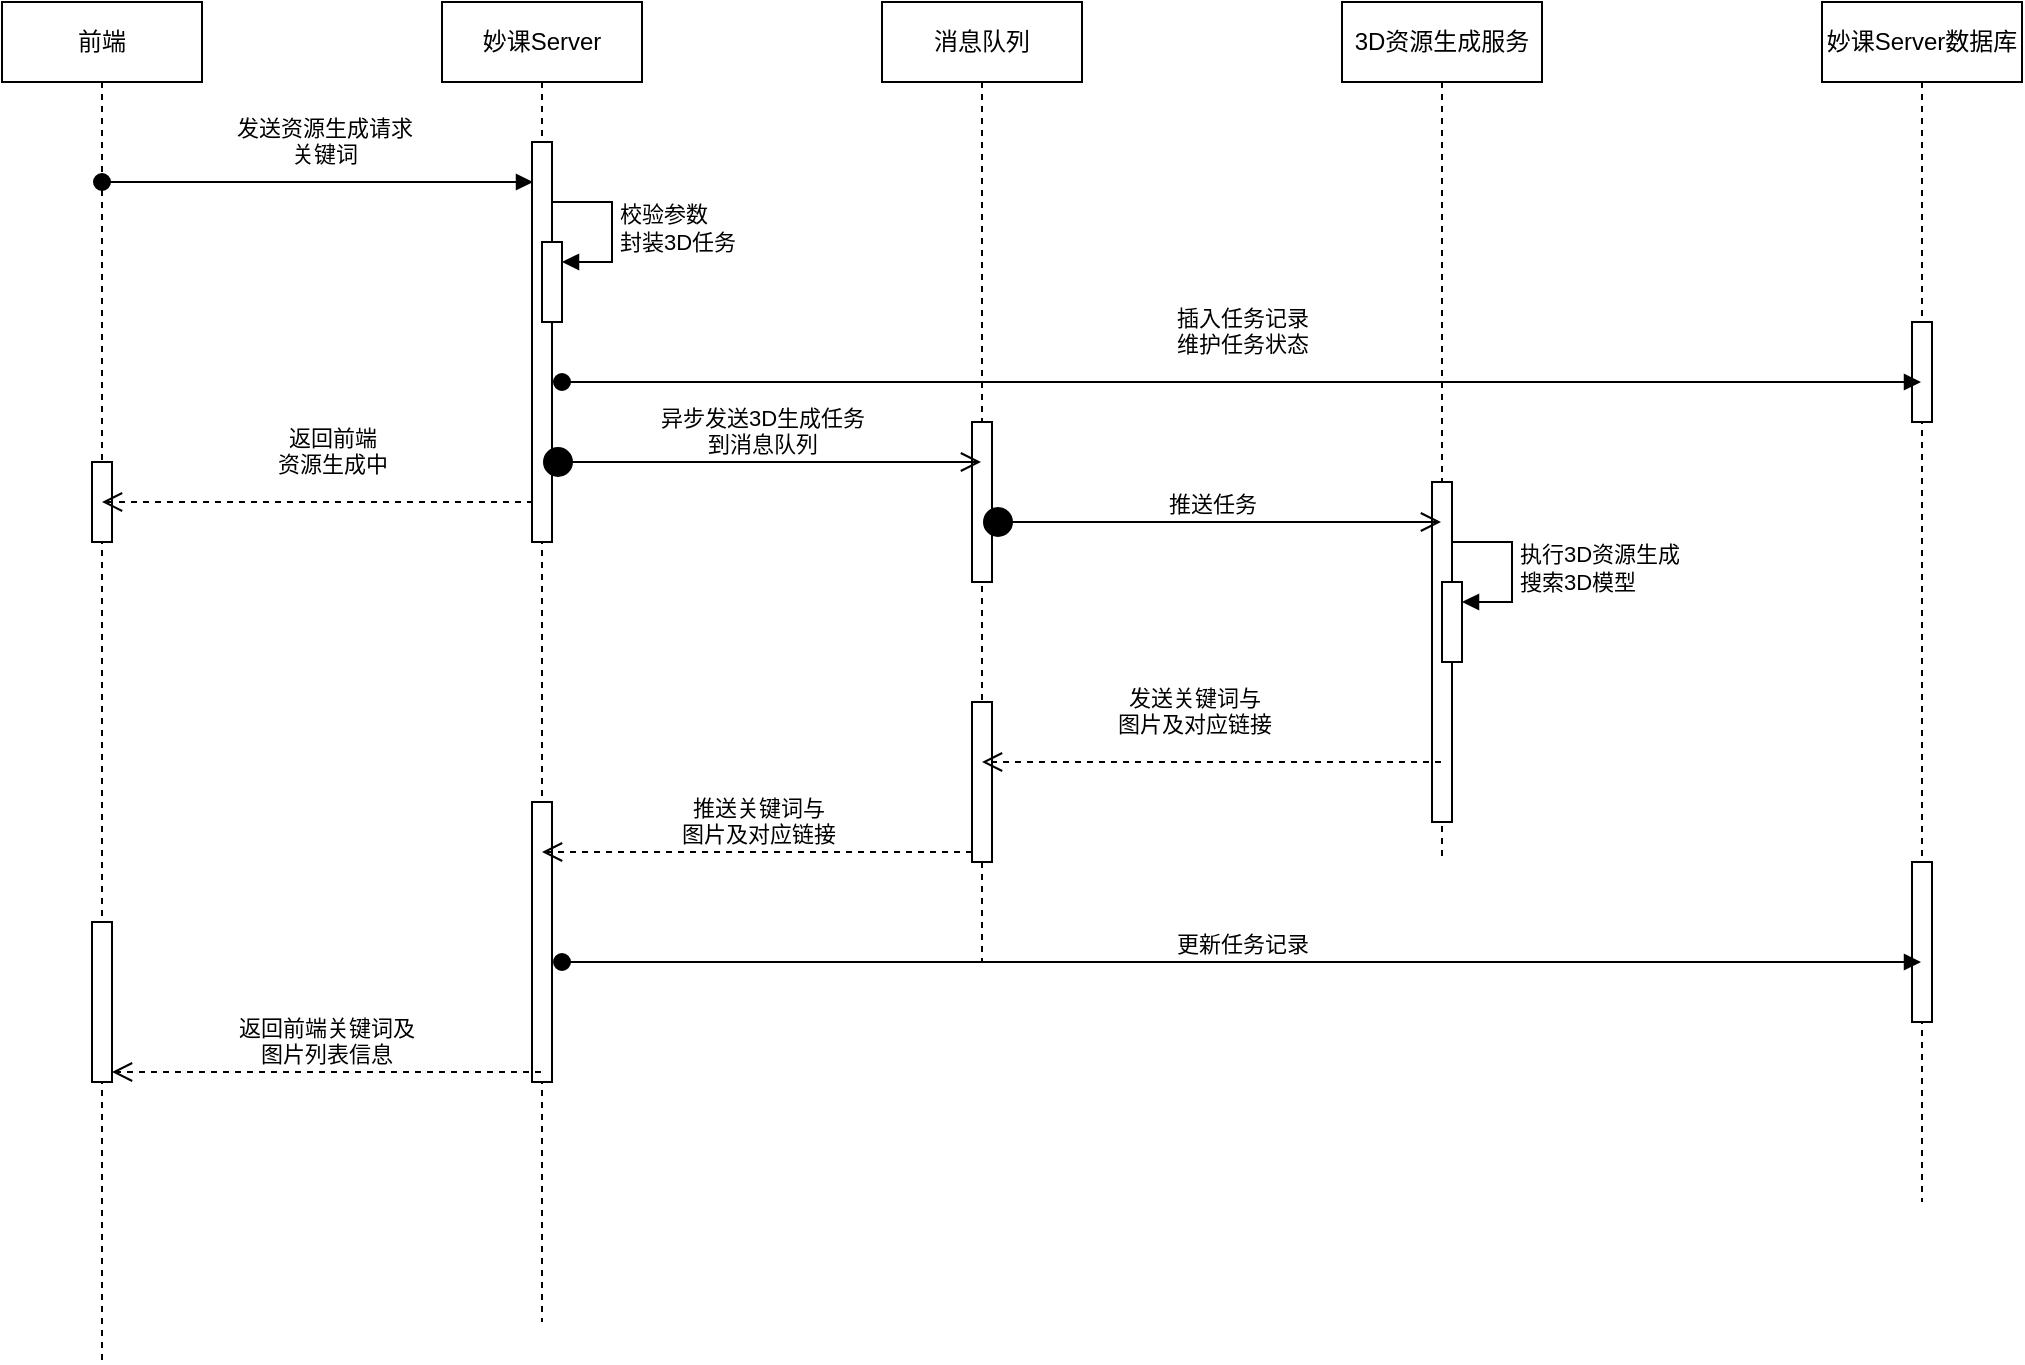 <mxfile version="26.1.1">
  <diagram name="第 1 页" id="8Gkt_5k_5_PJbNFNiaN0">
    <mxGraphModel dx="2261" dy="738" grid="1" gridSize="10" guides="1" tooltips="1" connect="1" arrows="1" fold="1" page="1" pageScale="1" pageWidth="827" pageHeight="1169" math="0" shadow="0">
      <root>
        <mxCell id="0" />
        <mxCell id="1" parent="0" />
        <mxCell id="gHaaGcS_bvuYW3JebILp-3" value="前端" style="shape=umlLifeline;perimeter=lifelinePerimeter;whiteSpace=wrap;html=1;container=1;dropTarget=0;collapsible=0;recursiveResize=0;outlineConnect=0;portConstraint=eastwest;newEdgeStyle={&quot;curved&quot;:0,&quot;rounded&quot;:0};" vertex="1" parent="1">
          <mxGeometry x="-50" y="690" width="100" height="680" as="geometry" />
        </mxCell>
        <mxCell id="gHaaGcS_bvuYW3JebILp-19" value="" style="html=1;points=[[0,0,0,0,5],[0,1,0,0,-5],[1,0,0,0,5],[1,1,0,0,-5]];perimeter=orthogonalPerimeter;outlineConnect=0;targetShapes=umlLifeline;portConstraint=eastwest;newEdgeStyle={&quot;curved&quot;:0,&quot;rounded&quot;:0};" vertex="1" parent="gHaaGcS_bvuYW3JebILp-3">
          <mxGeometry x="45" y="230" width="10" height="40" as="geometry" />
        </mxCell>
        <mxCell id="gHaaGcS_bvuYW3JebILp-41" value="" style="html=1;points=[[0,0,0,0,5],[0,1,0,0,-5],[1,0,0,0,5],[1,1,0,0,-5]];perimeter=orthogonalPerimeter;outlineConnect=0;targetShapes=umlLifeline;portConstraint=eastwest;newEdgeStyle={&quot;curved&quot;:0,&quot;rounded&quot;:0};" vertex="1" parent="gHaaGcS_bvuYW3JebILp-3">
          <mxGeometry x="45" y="460" width="10" height="80" as="geometry" />
        </mxCell>
        <mxCell id="gHaaGcS_bvuYW3JebILp-6" value="妙课Server" style="shape=umlLifeline;perimeter=lifelinePerimeter;whiteSpace=wrap;html=1;container=1;dropTarget=0;collapsible=0;recursiveResize=0;outlineConnect=0;portConstraint=eastwest;newEdgeStyle={&quot;curved&quot;:0,&quot;rounded&quot;:0};" vertex="1" parent="1">
          <mxGeometry x="170" y="690" width="100" height="660" as="geometry" />
        </mxCell>
        <mxCell id="gHaaGcS_bvuYW3JebILp-10" value="" style="html=1;points=[[0,0,0,0,5],[0,1,0,0,-5],[1,0,0,0,5],[1,1,0,0,-5]];perimeter=orthogonalPerimeter;outlineConnect=0;targetShapes=umlLifeline;portConstraint=eastwest;newEdgeStyle={&quot;curved&quot;:0,&quot;rounded&quot;:0};" vertex="1" parent="gHaaGcS_bvuYW3JebILp-6">
          <mxGeometry x="45" y="70" width="10" height="200" as="geometry" />
        </mxCell>
        <mxCell id="gHaaGcS_bvuYW3JebILp-12" value="" style="html=1;points=[[0,0,0,0,5],[0,1,0,0,-5],[1,0,0,0,5],[1,1,0,0,-5]];perimeter=orthogonalPerimeter;outlineConnect=0;targetShapes=umlLifeline;portConstraint=eastwest;newEdgeStyle={&quot;curved&quot;:0,&quot;rounded&quot;:0};" vertex="1" parent="gHaaGcS_bvuYW3JebILp-6">
          <mxGeometry x="50" y="120" width="10" height="40" as="geometry" />
        </mxCell>
        <mxCell id="gHaaGcS_bvuYW3JebILp-13" value="校验参数&lt;div&gt;封装3D任务&lt;/div&gt;" style="html=1;align=left;spacingLeft=2;endArrow=block;rounded=0;edgeStyle=orthogonalEdgeStyle;curved=0;rounded=0;" edge="1" target="gHaaGcS_bvuYW3JebILp-12" parent="gHaaGcS_bvuYW3JebILp-6">
          <mxGeometry x="0.012" relative="1" as="geometry">
            <mxPoint x="55" y="100" as="sourcePoint" />
            <Array as="points">
              <mxPoint x="85" y="130" />
            </Array>
            <mxPoint as="offset" />
          </mxGeometry>
        </mxCell>
        <mxCell id="gHaaGcS_bvuYW3JebILp-32" value="" style="html=1;points=[[0,0,0,0,5],[0,1,0,0,-5],[1,0,0,0,5],[1,1,0,0,-5]];perimeter=orthogonalPerimeter;outlineConnect=0;targetShapes=umlLifeline;portConstraint=eastwest;newEdgeStyle={&quot;curved&quot;:0,&quot;rounded&quot;:0};" vertex="1" parent="gHaaGcS_bvuYW3JebILp-6">
          <mxGeometry x="45" y="400" width="10" height="140" as="geometry" />
        </mxCell>
        <mxCell id="gHaaGcS_bvuYW3JebILp-7" value="消息队列" style="shape=umlLifeline;perimeter=lifelinePerimeter;whiteSpace=wrap;html=1;container=1;dropTarget=0;collapsible=0;recursiveResize=0;outlineConnect=0;portConstraint=eastwest;newEdgeStyle={&quot;curved&quot;:0,&quot;rounded&quot;:0};" vertex="1" parent="1">
          <mxGeometry x="390" y="690" width="100" height="480" as="geometry" />
        </mxCell>
        <mxCell id="gHaaGcS_bvuYW3JebILp-21" value="" style="html=1;points=[[0,0,0,0,5],[0,1,0,0,-5],[1,0,0,0,5],[1,1,0,0,-5]];perimeter=orthogonalPerimeter;outlineConnect=0;targetShapes=umlLifeline;portConstraint=eastwest;newEdgeStyle={&quot;curved&quot;:0,&quot;rounded&quot;:0};" vertex="1" parent="gHaaGcS_bvuYW3JebILp-7">
          <mxGeometry x="45" y="210" width="10" height="80" as="geometry" />
        </mxCell>
        <mxCell id="gHaaGcS_bvuYW3JebILp-29" value="" style="html=1;points=[[0,0,0,0,5],[0,1,0,0,-5],[1,0,0,0,5],[1,1,0,0,-5]];perimeter=orthogonalPerimeter;outlineConnect=0;targetShapes=umlLifeline;portConstraint=eastwest;newEdgeStyle={&quot;curved&quot;:0,&quot;rounded&quot;:0};" vertex="1" parent="gHaaGcS_bvuYW3JebILp-7">
          <mxGeometry x="45" y="350" width="10" height="80" as="geometry" />
        </mxCell>
        <mxCell id="gHaaGcS_bvuYW3JebILp-8" value="3D资源生成服务" style="shape=umlLifeline;perimeter=lifelinePerimeter;whiteSpace=wrap;html=1;container=1;dropTarget=0;collapsible=0;recursiveResize=0;outlineConnect=0;portConstraint=eastwest;newEdgeStyle={&quot;curved&quot;:0,&quot;rounded&quot;:0};" vertex="1" parent="1">
          <mxGeometry x="620" y="690" width="100" height="430" as="geometry" />
        </mxCell>
        <mxCell id="gHaaGcS_bvuYW3JebILp-24" value="" style="html=1;points=[[0,0,0,0,5],[0,1,0,0,-5],[1,0,0,0,5],[1,1,0,0,-5]];perimeter=orthogonalPerimeter;outlineConnect=0;targetShapes=umlLifeline;portConstraint=eastwest;newEdgeStyle={&quot;curved&quot;:0,&quot;rounded&quot;:0};" vertex="1" parent="gHaaGcS_bvuYW3JebILp-8">
          <mxGeometry x="45" y="240" width="10" height="170" as="geometry" />
        </mxCell>
        <mxCell id="gHaaGcS_bvuYW3JebILp-26" value="" style="html=1;points=[[0,0,0,0,5],[0,1,0,0,-5],[1,0,0,0,5],[1,1,0,0,-5]];perimeter=orthogonalPerimeter;outlineConnect=0;targetShapes=umlLifeline;portConstraint=eastwest;newEdgeStyle={&quot;curved&quot;:0,&quot;rounded&quot;:0};" vertex="1" parent="gHaaGcS_bvuYW3JebILp-8">
          <mxGeometry x="50" y="290" width="10" height="40" as="geometry" />
        </mxCell>
        <mxCell id="gHaaGcS_bvuYW3JebILp-27" value="执行3D资源生成&lt;div&gt;搜索3D模型&lt;/div&gt;" style="html=1;align=left;spacingLeft=2;endArrow=block;rounded=0;edgeStyle=orthogonalEdgeStyle;curved=0;rounded=0;" edge="1" target="gHaaGcS_bvuYW3JebILp-26" parent="gHaaGcS_bvuYW3JebILp-8">
          <mxGeometry relative="1" as="geometry">
            <mxPoint x="55" y="270" as="sourcePoint" />
            <Array as="points">
              <mxPoint x="85" y="300" />
            </Array>
          </mxGeometry>
        </mxCell>
        <mxCell id="gHaaGcS_bvuYW3JebILp-9" value="妙课Server数据库" style="shape=umlLifeline;perimeter=lifelinePerimeter;whiteSpace=wrap;html=1;container=1;dropTarget=0;collapsible=0;recursiveResize=0;outlineConnect=0;portConstraint=eastwest;newEdgeStyle={&quot;curved&quot;:0,&quot;rounded&quot;:0};" vertex="1" parent="1">
          <mxGeometry x="860" y="690" width="100" height="600" as="geometry" />
        </mxCell>
        <mxCell id="gHaaGcS_bvuYW3JebILp-14" value="" style="html=1;points=[[0,0,0,0,5],[0,1,0,0,-5],[1,0,0,0,5],[1,1,0,0,-5]];perimeter=orthogonalPerimeter;outlineConnect=0;targetShapes=umlLifeline;portConstraint=eastwest;newEdgeStyle={&quot;curved&quot;:0,&quot;rounded&quot;:0};" vertex="1" parent="gHaaGcS_bvuYW3JebILp-9">
          <mxGeometry x="45" y="160" width="10" height="50" as="geometry" />
        </mxCell>
        <mxCell id="gHaaGcS_bvuYW3JebILp-38" value="" style="html=1;points=[[0,0,0,0,5],[0,1,0,0,-5],[1,0,0,0,5],[1,1,0,0,-5]];perimeter=orthogonalPerimeter;outlineConnect=0;targetShapes=umlLifeline;portConstraint=eastwest;newEdgeStyle={&quot;curved&quot;:0,&quot;rounded&quot;:0};" vertex="1" parent="gHaaGcS_bvuYW3JebILp-9">
          <mxGeometry x="45" y="430" width="10" height="80" as="geometry" />
        </mxCell>
        <mxCell id="gHaaGcS_bvuYW3JebILp-11" value="发送资源生成请求&lt;div&gt;关键词&lt;/div&gt;" style="html=1;verticalAlign=bottom;startArrow=oval;endArrow=block;startSize=8;curved=0;rounded=0;entryX=0;entryY=0;entryDx=0;entryDy=5;" edge="1" parent="1">
          <mxGeometry x="0.03" y="5" relative="1" as="geometry">
            <mxPoint y="780.0" as="sourcePoint" />
            <mxPoint x="215.5" y="780.0" as="targetPoint" />
            <mxPoint as="offset" />
          </mxGeometry>
        </mxCell>
        <mxCell id="gHaaGcS_bvuYW3JebILp-15" value="插入任务记录&lt;div&gt;维护任务状态&lt;/div&gt;" style="html=1;verticalAlign=bottom;startArrow=oval;startFill=1;endArrow=block;startSize=8;curved=0;rounded=0;" edge="1" parent="1" target="gHaaGcS_bvuYW3JebILp-9">
          <mxGeometry x="0.001" y="10" width="60" relative="1" as="geometry">
            <mxPoint x="230" y="880" as="sourcePoint" />
            <mxPoint x="290" y="880" as="targetPoint" />
            <mxPoint as="offset" />
          </mxGeometry>
        </mxCell>
        <mxCell id="gHaaGcS_bvuYW3JebILp-20" value="返回前端&lt;div&gt;资源生成中&lt;/div&gt;" style="html=1;verticalAlign=bottom;endArrow=open;dashed=1;endSize=8;curved=0;rounded=0;sourcePerimeterSpacing=1;" edge="1" parent="1">
          <mxGeometry x="-0.067" y="-10" relative="1" as="geometry">
            <mxPoint x="215.5" y="940" as="sourcePoint" />
            <mxPoint y="940" as="targetPoint" />
            <mxPoint as="offset" />
          </mxGeometry>
        </mxCell>
        <mxCell id="gHaaGcS_bvuYW3JebILp-22" value="异步发送3D生成任务&lt;div&gt;到消息队列&lt;/div&gt;" style="html=1;verticalAlign=bottom;startArrow=circle;startFill=1;endArrow=open;startSize=6;endSize=8;curved=0;rounded=0;" edge="1" parent="1" target="gHaaGcS_bvuYW3JebILp-7">
          <mxGeometry width="80" relative="1" as="geometry">
            <mxPoint x="220" y="920" as="sourcePoint" />
            <mxPoint x="300" y="920" as="targetPoint" />
          </mxGeometry>
        </mxCell>
        <mxCell id="gHaaGcS_bvuYW3JebILp-25" value="推送任务" style="html=1;verticalAlign=bottom;startArrow=circle;startFill=1;endArrow=open;startSize=6;endSize=8;curved=0;rounded=0;" edge="1" parent="1" target="gHaaGcS_bvuYW3JebILp-8">
          <mxGeometry width="80" relative="1" as="geometry">
            <mxPoint x="440" y="950" as="sourcePoint" />
            <mxPoint x="520" y="950" as="targetPoint" />
          </mxGeometry>
        </mxCell>
        <mxCell id="gHaaGcS_bvuYW3JebILp-30" value="发送关键词与&lt;div&gt;图片及对应链接&lt;/div&gt;" style="html=1;verticalAlign=bottom;endArrow=open;dashed=1;endSize=8;curved=0;rounded=0;" edge="1" parent="1" source="gHaaGcS_bvuYW3JebILp-8" target="gHaaGcS_bvuYW3JebILp-7">
          <mxGeometry x="0.078" y="-10" relative="1" as="geometry">
            <mxPoint x="640" y="1070" as="sourcePoint" />
            <mxPoint x="560" y="1070" as="targetPoint" />
            <Array as="points">
              <mxPoint x="610" y="1070" />
            </Array>
            <mxPoint as="offset" />
          </mxGeometry>
        </mxCell>
        <mxCell id="gHaaGcS_bvuYW3JebILp-33" value="推送关键词与&lt;div&gt;图片及对应链接&lt;/div&gt;" style="html=1;verticalAlign=bottom;endArrow=open;dashed=1;endSize=8;curved=0;rounded=0;exitX=0;exitY=1;exitDx=0;exitDy=-5;exitPerimeter=0;" edge="1" parent="1" source="gHaaGcS_bvuYW3JebILp-29" target="gHaaGcS_bvuYW3JebILp-6">
          <mxGeometry relative="1" as="geometry">
            <mxPoint x="370" y="1100" as="sourcePoint" />
            <mxPoint x="290" y="1100" as="targetPoint" />
          </mxGeometry>
        </mxCell>
        <mxCell id="gHaaGcS_bvuYW3JebILp-39" value="更新任务记录" style="html=1;verticalAlign=bottom;startArrow=oval;startFill=1;endArrow=block;startSize=8;curved=0;rounded=0;" edge="1" parent="1" target="gHaaGcS_bvuYW3JebILp-9">
          <mxGeometry width="60" relative="1" as="geometry">
            <mxPoint x="230" y="1170" as="sourcePoint" />
            <mxPoint x="290" y="1170" as="targetPoint" />
          </mxGeometry>
        </mxCell>
        <mxCell id="gHaaGcS_bvuYW3JebILp-42" value="返回前端关键词及&lt;div&gt;图片列表信息&lt;/div&gt;" style="html=1;verticalAlign=bottom;endArrow=open;dashed=1;endSize=8;curved=0;rounded=0;entryX=1;entryY=1;entryDx=0;entryDy=-5;entryPerimeter=0;" edge="1" parent="1" source="gHaaGcS_bvuYW3JebILp-6" target="gHaaGcS_bvuYW3JebILp-41">
          <mxGeometry relative="1" as="geometry">
            <mxPoint x="140" y="1220" as="sourcePoint" />
            <mxPoint x="60" y="1220" as="targetPoint" />
          </mxGeometry>
        </mxCell>
      </root>
    </mxGraphModel>
  </diagram>
</mxfile>
